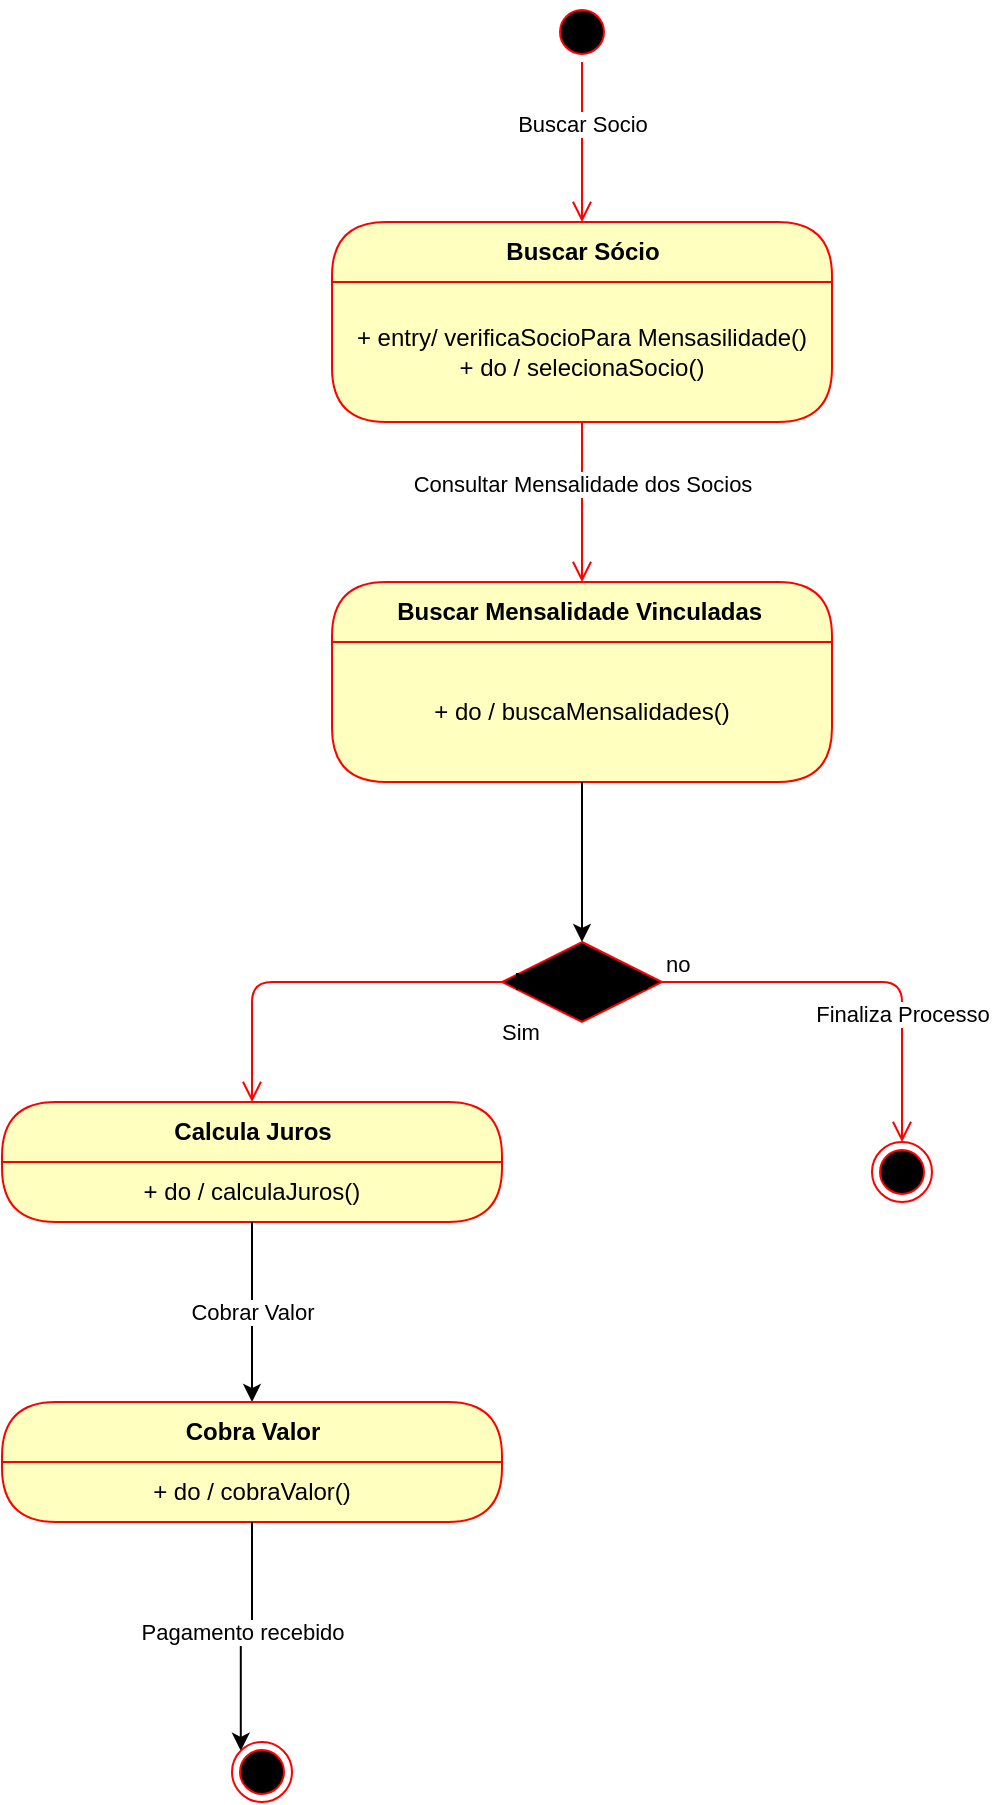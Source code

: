 <mxfile version="13.1.3">
    <diagram id="6hGFLwfOUW9BJ-s0fimq" name="Page-1">
        <mxGraphModel dx="2167" dy="1927" grid="1" gridSize="10" guides="1" tooltips="1" connect="1" arrows="1" fold="1" page="1" pageScale="1" pageWidth="827" pageHeight="1169" math="0" shadow="0">
            <root>
                <mxCell id="0"/>
                <mxCell id="1" parent="0"/>
                <mxCell id="3" value="" style="ellipse;html=1;shape=startState;fillColor=#000000;strokeColor=#ff0000;" parent="1" vertex="1">
                    <mxGeometry x="160" y="-80" width="30" height="30" as="geometry"/>
                </mxCell>
                <mxCell id="4" value="Buscar Socio" style="edgeStyle=orthogonalEdgeStyle;html=1;verticalAlign=bottom;endArrow=open;endSize=8;strokeColor=#ff0000;" parent="1" source="3" target="6" edge="1">
                    <mxGeometry relative="1" as="geometry">
                        <mxPoint x="175" y="10" as="targetPoint"/>
                    </mxGeometry>
                </mxCell>
                <mxCell id="8" value="Consultar Mensalidade dos Socios" style="edgeStyle=orthogonalEdgeStyle;html=1;verticalAlign=bottom;endArrow=open;endSize=8;strokeColor=#ff0000;" parent="1" source="6" target="9" edge="1">
                    <mxGeometry relative="1" as="geometry">
                        <mxPoint x="175" y="220" as="targetPoint"/>
                    </mxGeometry>
                </mxCell>
                <mxCell id="6" value="Buscar Sócio" style="swimlane;html=1;fontStyle=1;align=center;verticalAlign=middle;childLayout=stackLayout;horizontal=1;startSize=30;horizontalStack=0;resizeParent=0;resizeLast=1;container=0;fontColor=#000000;collapsible=0;rounded=1;arcSize=30;strokeColor=#ff0000;fillColor=#ffffc0;swimlaneFillColor=#ffffc0;dropTarget=0;" parent="1" vertex="1">
                    <mxGeometry x="50" y="30" width="250" height="100" as="geometry"/>
                </mxCell>
                <mxCell id="7" value="+ entry/ verificaSocioPara Mensasilidade()&lt;br&gt;+ do / selecionaSocio()" style="text;html=1;strokeColor=none;fillColor=none;align=center;verticalAlign=middle;spacingLeft=4;spacingRight=4;whiteSpace=wrap;overflow=hidden;rotatable=0;fontColor=#000000;" parent="6" vertex="1">
                    <mxGeometry y="30" width="250" height="70" as="geometry"/>
                </mxCell>
                <mxCell id="9" value="Buscar Mensalidade Vinculadas&amp;nbsp;" style="swimlane;html=1;fontStyle=1;align=center;verticalAlign=middle;childLayout=stackLayout;horizontal=1;startSize=30;horizontalStack=0;resizeParent=0;resizeLast=1;container=0;fontColor=#000000;collapsible=0;rounded=1;arcSize=30;strokeColor=#ff0000;fillColor=#ffffc0;swimlaneFillColor=#ffffc0;dropTarget=0;" parent="1" vertex="1">
                    <mxGeometry x="50" y="210" width="250" height="100" as="geometry"/>
                </mxCell>
                <mxCell id="10" value="+ do / buscaMensalidades()" style="text;html=1;strokeColor=none;fillColor=none;align=center;verticalAlign=middle;spacingLeft=4;spacingRight=4;whiteSpace=wrap;overflow=hidden;rotatable=0;fontColor=#000000;" parent="9" vertex="1">
                    <mxGeometry y="30" width="250" height="70" as="geometry"/>
                </mxCell>
                <mxCell id="12" value="no" style="edgeStyle=orthogonalEdgeStyle;html=1;align=left;verticalAlign=bottom;endArrow=open;endSize=8;strokeColor=#ff0000;" parent="1" source="11" target="17" edge="1">
                    <mxGeometry x="-1" relative="1" as="geometry">
                        <mxPoint x="330" y="450" as="targetPoint"/>
                    </mxGeometry>
                </mxCell>
                <mxCell id="18" value="Finaliza Processo" style="edgeLabel;html=1;align=center;verticalAlign=middle;resizable=0;points=[];" parent="12" vertex="1" connectable="0">
                    <mxGeometry x="0.2" y="-16" relative="1" as="geometry">
                        <mxPoint x="16" y="16" as="offset"/>
                    </mxGeometry>
                </mxCell>
                <mxCell id="13" value="Sim" style="edgeStyle=orthogonalEdgeStyle;html=1;align=left;verticalAlign=top;endArrow=open;endSize=8;strokeColor=#ff0000;" parent="1" source="11" target="19" edge="1">
                    <mxGeometry x="-1" y="22" relative="1" as="geometry">
                        <mxPoint x="10" y="460" as="targetPoint"/>
                        <Array as="points">
                            <mxPoint x="10" y="410"/>
                        </Array>
                        <mxPoint x="-2" y="-10" as="offset"/>
                    </mxGeometry>
                </mxCell>
                <mxCell id="15" style="edgeStyle=orthogonalEdgeStyle;rounded=0;orthogonalLoop=1;jettySize=auto;html=1;" parent="1" source="10" target="11" edge="1">
                    <mxGeometry relative="1" as="geometry"/>
                </mxCell>
                <mxCell id="11" value="Mensalidade" style="rhombus;whiteSpace=wrap;html=1;fillColor=#000000;strokeColor=#ff0000;" parent="1" vertex="1">
                    <mxGeometry x="135" y="390" width="80" height="40" as="geometry"/>
                </mxCell>
                <mxCell id="17" value="" style="ellipse;html=1;shape=endState;fillColor=#000000;strokeColor=#ff0000;" parent="1" vertex="1">
                    <mxGeometry x="320" y="490" width="30" height="30" as="geometry"/>
                </mxCell>
                <mxCell id="19" value="Calcula Juros" style="swimlane;html=1;fontStyle=1;align=center;verticalAlign=middle;childLayout=stackLayout;horizontal=1;startSize=30;horizontalStack=0;resizeParent=0;resizeLast=1;container=0;fontColor=#000000;collapsible=0;rounded=1;arcSize=30;strokeColor=#ff0000;fillColor=#ffffc0;swimlaneFillColor=#ffffc0;dropTarget=0;" parent="1" vertex="1">
                    <mxGeometry x="-115" y="470" width="250" height="60" as="geometry"/>
                </mxCell>
                <mxCell id="20" value="+ do / calculaJuros()" style="text;html=1;strokeColor=none;fillColor=none;align=center;verticalAlign=middle;spacingLeft=4;spacingRight=4;whiteSpace=wrap;overflow=hidden;rotatable=0;fontColor=#000000;" parent="19" vertex="1">
                    <mxGeometry y="30" width="250" height="30" as="geometry"/>
                </mxCell>
                <mxCell id="25" value="Cobrar Valor" style="edgeStyle=orthogonalEdgeStyle;rounded=0;orthogonalLoop=1;jettySize=auto;html=1;" parent="1" source="20" target="23" edge="1">
                    <mxGeometry relative="1" as="geometry"/>
                </mxCell>
                <mxCell id="23" value="Cobra Valor" style="swimlane;html=1;fontStyle=1;align=center;verticalAlign=middle;childLayout=stackLayout;horizontal=1;startSize=30;horizontalStack=0;resizeParent=0;resizeLast=1;container=0;fontColor=#000000;collapsible=0;rounded=1;arcSize=30;strokeColor=#ff0000;fillColor=#ffffc0;swimlaneFillColor=#ffffc0;dropTarget=0;" parent="1" vertex="1">
                    <mxGeometry x="-115" y="620" width="250" height="60" as="geometry"/>
                </mxCell>
                <mxCell id="24" value="+ do / cobraValor()" style="text;html=1;strokeColor=none;fillColor=none;align=center;verticalAlign=middle;spacingLeft=4;spacingRight=4;whiteSpace=wrap;overflow=hidden;rotatable=0;fontColor=#000000;" parent="23" vertex="1">
                    <mxGeometry y="30" width="250" height="30" as="geometry"/>
                </mxCell>
                <mxCell id="27" value="Pagamento recebido" style="edgeStyle=orthogonalEdgeStyle;rounded=0;orthogonalLoop=1;jettySize=auto;html=1;entryX=0;entryY=0;entryDx=0;entryDy=0;" parent="1" source="24" target="31" edge="1">
                    <mxGeometry relative="1" as="geometry">
                        <mxPoint x="10" y="770" as="targetPoint"/>
                    </mxGeometry>
                </mxCell>
                <mxCell id="31" value="" style="ellipse;html=1;shape=endState;fillColor=#000000;strokeColor=#ff0000;" parent="1" vertex="1">
                    <mxGeometry y="790" width="30" height="30" as="geometry"/>
                </mxCell>
            </root>
        </mxGraphModel>
    </diagram>
</mxfile>